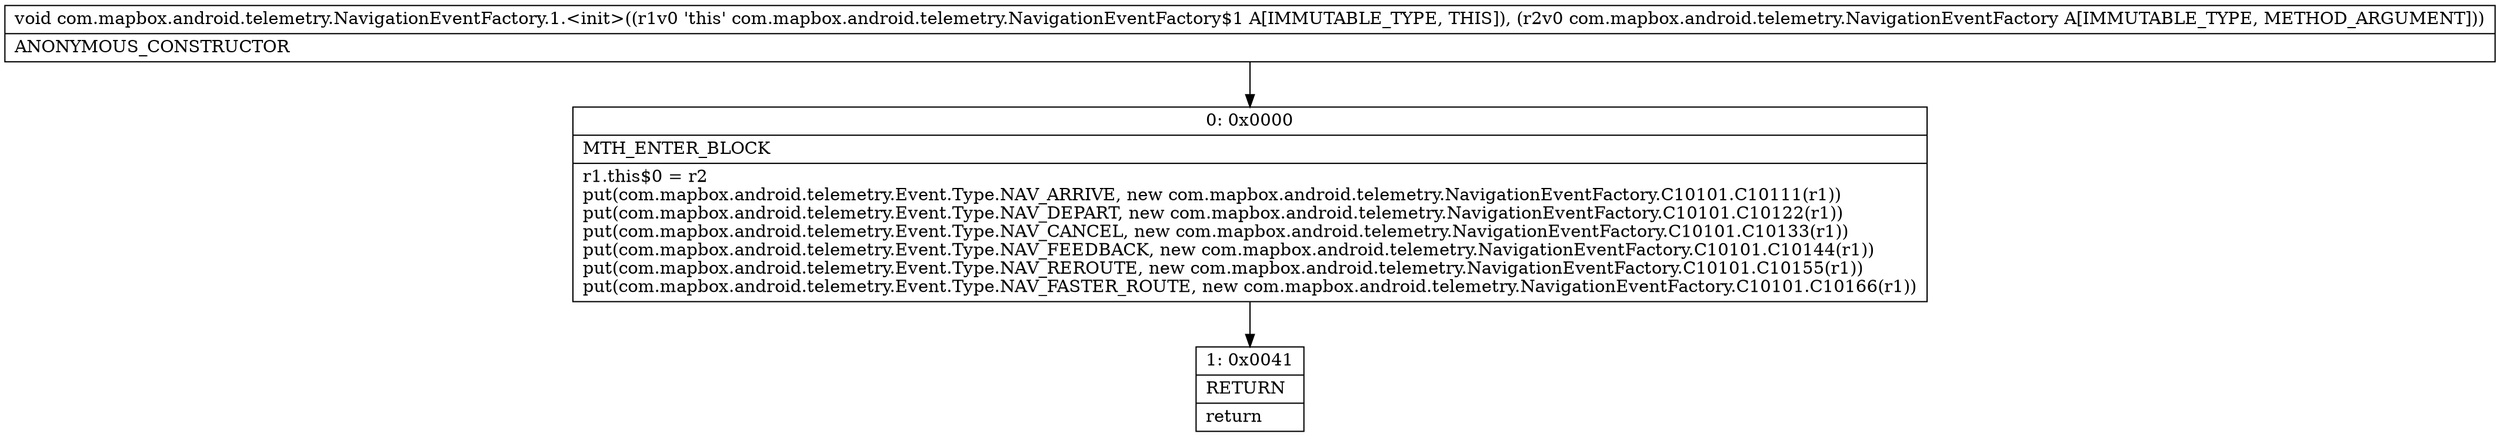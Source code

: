 digraph "CFG forcom.mapbox.android.telemetry.NavigationEventFactory.1.\<init\>(Lcom\/mapbox\/android\/telemetry\/NavigationEventFactory;)V" {
Node_0 [shape=record,label="{0\:\ 0x0000|MTH_ENTER_BLOCK\l|r1.this$0 = r2\lput(com.mapbox.android.telemetry.Event.Type.NAV_ARRIVE, new com.mapbox.android.telemetry.NavigationEventFactory.C10101.C10111(r1))\lput(com.mapbox.android.telemetry.Event.Type.NAV_DEPART, new com.mapbox.android.telemetry.NavigationEventFactory.C10101.C10122(r1))\lput(com.mapbox.android.telemetry.Event.Type.NAV_CANCEL, new com.mapbox.android.telemetry.NavigationEventFactory.C10101.C10133(r1))\lput(com.mapbox.android.telemetry.Event.Type.NAV_FEEDBACK, new com.mapbox.android.telemetry.NavigationEventFactory.C10101.C10144(r1))\lput(com.mapbox.android.telemetry.Event.Type.NAV_REROUTE, new com.mapbox.android.telemetry.NavigationEventFactory.C10101.C10155(r1))\lput(com.mapbox.android.telemetry.Event.Type.NAV_FASTER_ROUTE, new com.mapbox.android.telemetry.NavigationEventFactory.C10101.C10166(r1))\l}"];
Node_1 [shape=record,label="{1\:\ 0x0041|RETURN\l|return\l}"];
MethodNode[shape=record,label="{void com.mapbox.android.telemetry.NavigationEventFactory.1.\<init\>((r1v0 'this' com.mapbox.android.telemetry.NavigationEventFactory$1 A[IMMUTABLE_TYPE, THIS]), (r2v0 com.mapbox.android.telemetry.NavigationEventFactory A[IMMUTABLE_TYPE, METHOD_ARGUMENT]))  | ANONYMOUS_CONSTRUCTOR\l}"];
MethodNode -> Node_0;
Node_0 -> Node_1;
}

